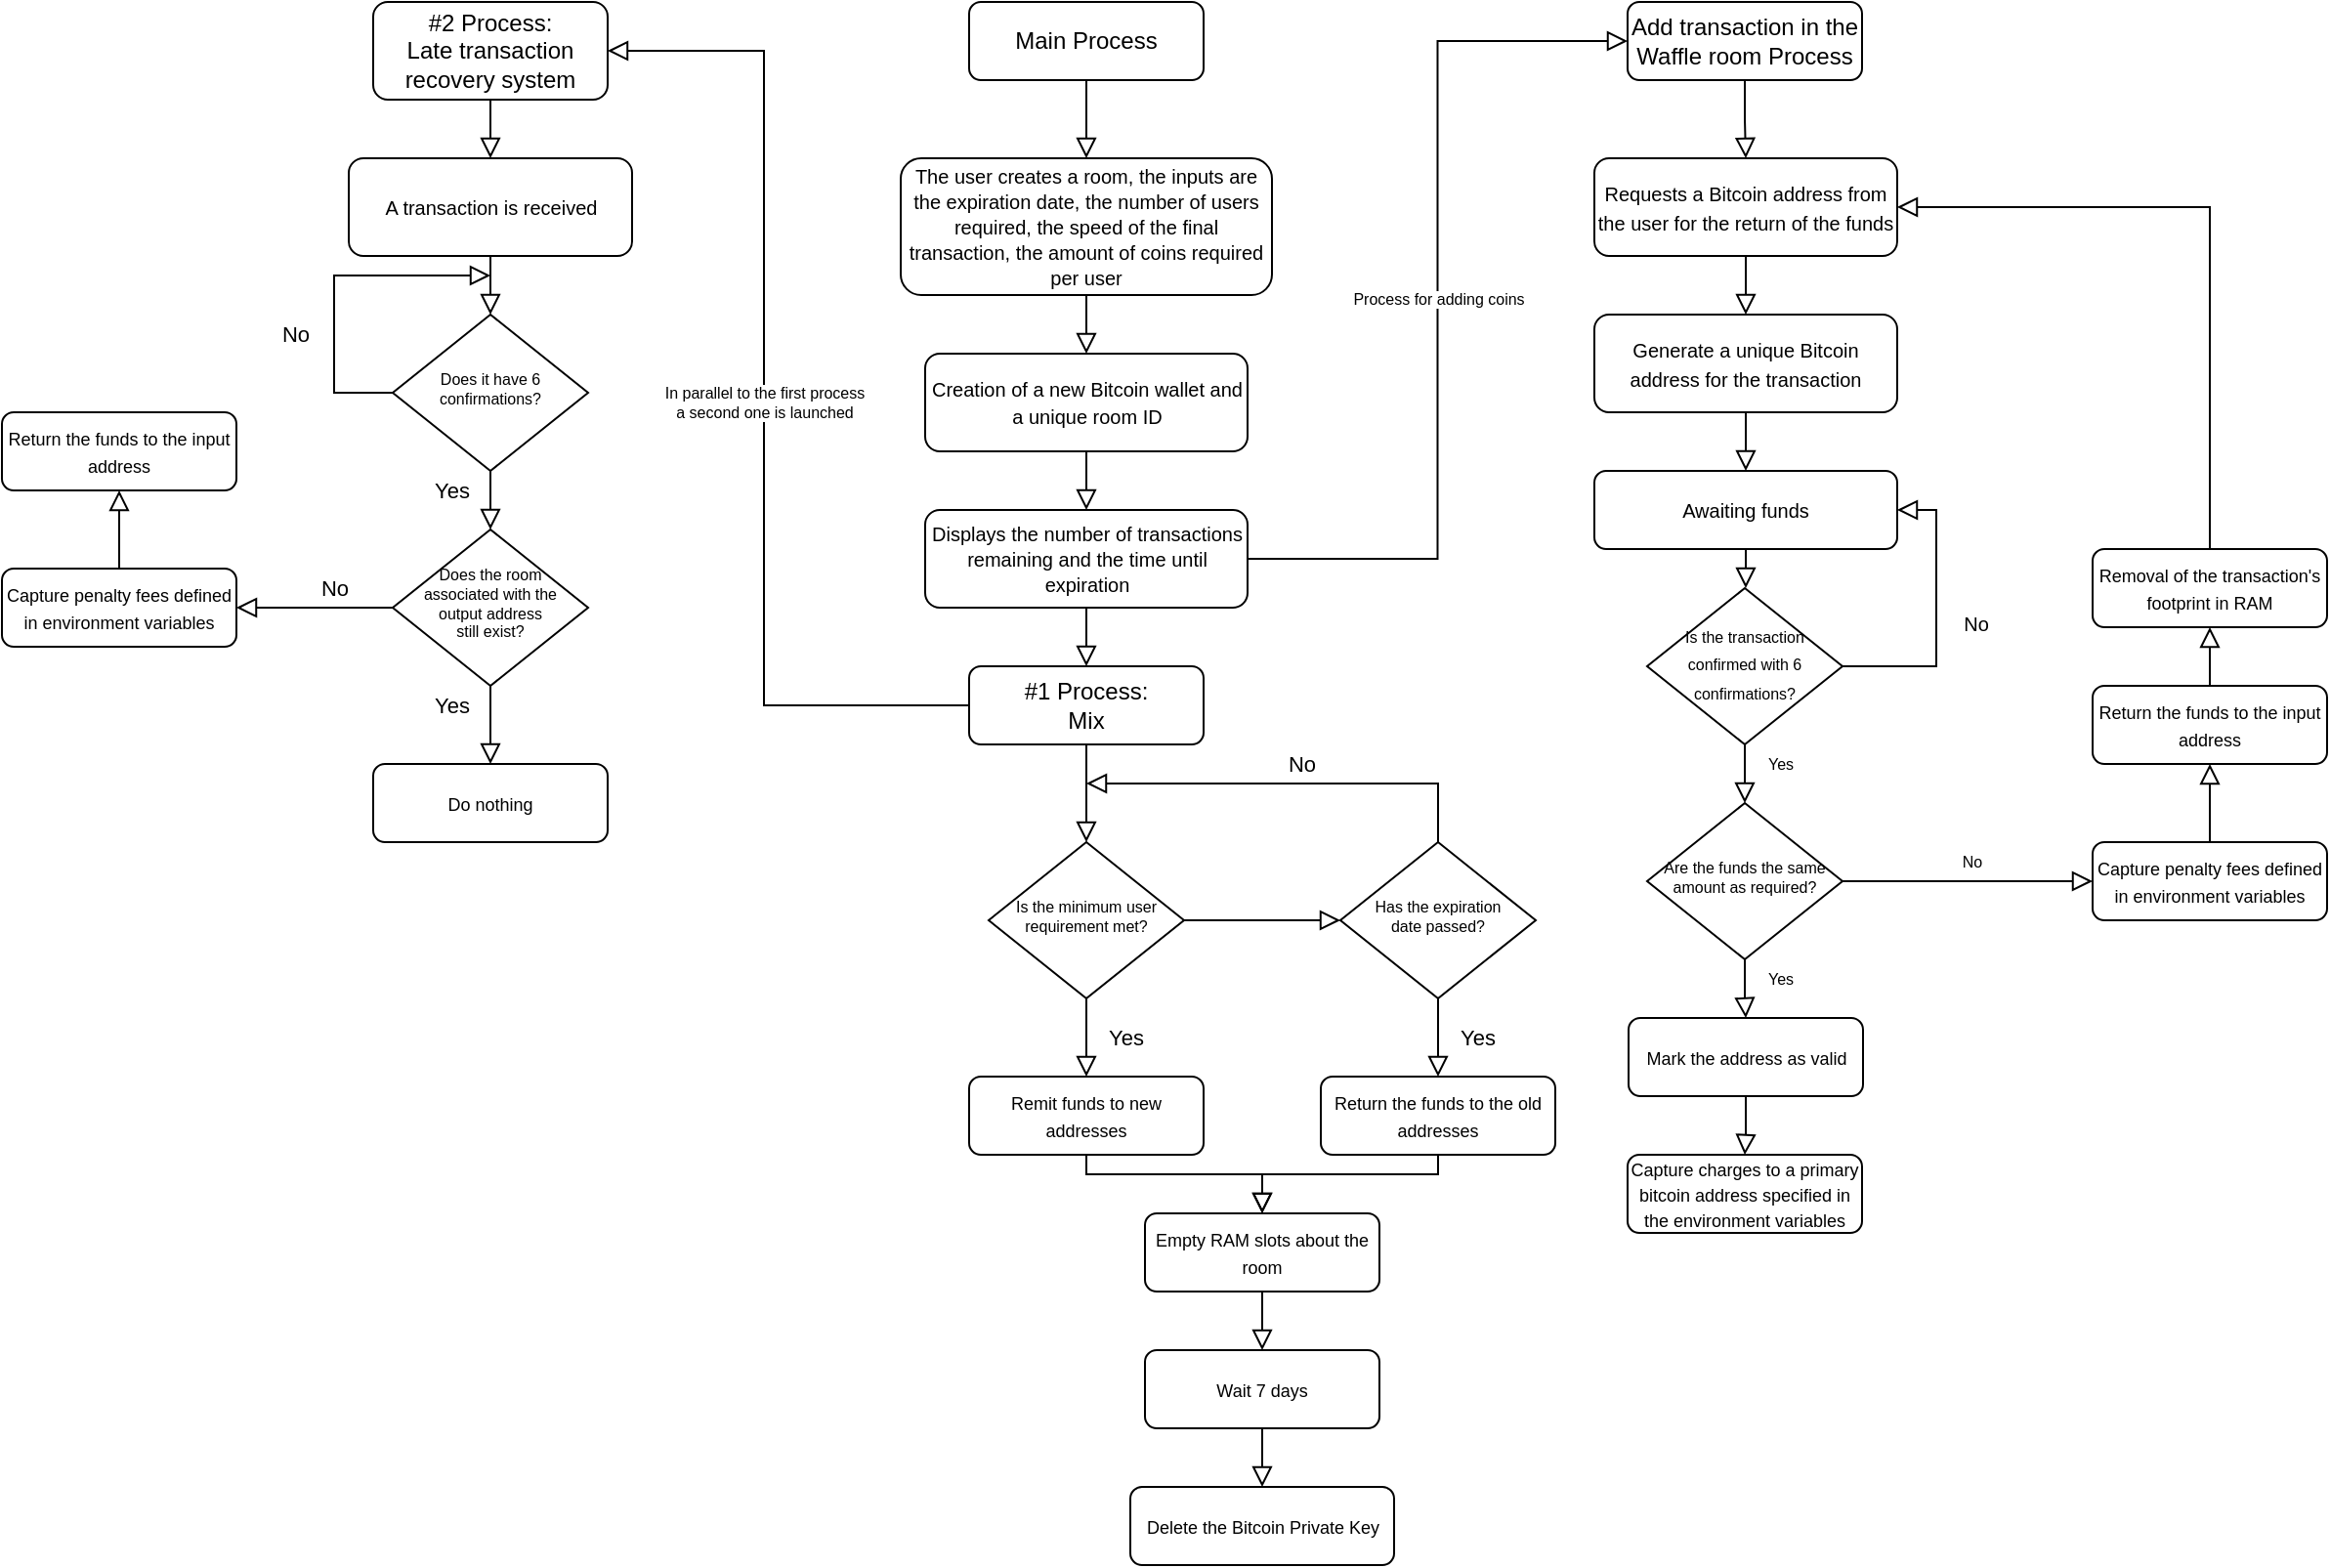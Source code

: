 <mxfile version="15.7.3" type="device"><diagram id="kgpKYQtTHZ0yAKxKKP6v" name="Page-1"><mxGraphModel dx="2765" dy="2125" grid="1" gridSize="10" guides="1" tooltips="1" connect="1" arrows="1" fold="1" page="1" pageScale="1" pageWidth="850" pageHeight="1100" math="0" shadow="0"><root><mxCell id="0"/><mxCell id="1" parent="0"/><mxCell id="l0QlEkkfzaAnWcR7w0K3-1" value="" style="rounded=0;html=1;jettySize=auto;orthogonalLoop=1;fontSize=11;endArrow=block;endFill=0;endSize=8;strokeWidth=1;shadow=0;labelBackgroundColor=none;edgeStyle=orthogonalEdgeStyle;" edge="1" parent="1" source="l0QlEkkfzaAnWcR7w0K3-2" target="l0QlEkkfzaAnWcR7w0K3-5"><mxGeometry relative="1" as="geometry"/></mxCell><mxCell id="l0QlEkkfzaAnWcR7w0K3-91" value="In parallel to the first process&lt;br&gt;a second one is launched" style="edgeStyle=orthogonalEdgeStyle;rounded=0;orthogonalLoop=1;jettySize=auto;html=1;entryX=1;entryY=0.5;entryDx=0;entryDy=0;fontSize=8;endArrow=block;endFill=0;endSize=8;strokeWidth=1;" edge="1" parent="1" source="l0QlEkkfzaAnWcR7w0K3-2" target="l0QlEkkfzaAnWcR7w0K3-90"><mxGeometry relative="1" as="geometry"><Array as="points"><mxPoint x="620" y="510"/><mxPoint x="620" y="175"/></Array></mxGeometry></mxCell><mxCell id="l0QlEkkfzaAnWcR7w0K3-2" value="#1 Process:&lt;br&gt;Mix" style="rounded=1;whiteSpace=wrap;html=1;fontSize=12;glass=0;strokeWidth=1;shadow=0;" vertex="1" parent="1"><mxGeometry x="725" y="490" width="120" height="40" as="geometry"/></mxCell><mxCell id="l0QlEkkfzaAnWcR7w0K3-3" value="Yes" style="rounded=0;html=1;jettySize=auto;orthogonalLoop=1;fontSize=11;endArrow=block;endFill=0;endSize=8;strokeWidth=1;shadow=0;labelBackgroundColor=none;edgeStyle=orthogonalEdgeStyle;entryX=0.5;entryY=0;entryDx=0;entryDy=0;" edge="1" parent="1" source="l0QlEkkfzaAnWcR7w0K3-5" target="l0QlEkkfzaAnWcR7w0K3-24"><mxGeometry y="20" relative="1" as="geometry"><mxPoint as="offset"/><mxPoint x="785" y="700" as="targetPoint"/></mxGeometry></mxCell><mxCell id="l0QlEkkfzaAnWcR7w0K3-18" value="" style="edgeStyle=orthogonalEdgeStyle;rounded=0;orthogonalLoop=1;jettySize=auto;html=1;fontSize=8;endSize=8;endArrow=block;endFill=0;" edge="1" parent="1" source="l0QlEkkfzaAnWcR7w0K3-5" target="l0QlEkkfzaAnWcR7w0K3-17"><mxGeometry relative="1" as="geometry"/></mxCell><mxCell id="l0QlEkkfzaAnWcR7w0K3-5" value="&lt;p style=&quot;line-height: 1.2 ; font-size: 8px&quot;&gt;Is the minimum user requirement met?&lt;/p&gt;" style="rhombus;whiteSpace=wrap;html=1;shadow=0;fontFamily=Helvetica;fontSize=12;align=center;strokeWidth=1;spacing=6;spacingTop=-4;" vertex="1" parent="1"><mxGeometry x="735" y="580" width="100" height="80" as="geometry"/></mxCell><mxCell id="l0QlEkkfzaAnWcR7w0K3-29" style="edgeStyle=orthogonalEdgeStyle;rounded=0;orthogonalLoop=1;jettySize=auto;html=1;entryX=0.5;entryY=0;entryDx=0;entryDy=0;fontSize=11;endArrow=block;endFill=0;endSize=8;strokeWidth=1;" edge="1" parent="1" source="l0QlEkkfzaAnWcR7w0K3-6" target="l0QlEkkfzaAnWcR7w0K3-26"><mxGeometry relative="1" as="geometry"><Array as="points"><mxPoint x="965" y="750"/><mxPoint x="875" y="750"/></Array></mxGeometry></mxCell><mxCell id="l0QlEkkfzaAnWcR7w0K3-6" value="&lt;font style=&quot;font-size: 9px&quot;&gt;Return the funds to the old addresses&lt;/font&gt;" style="rounded=1;whiteSpace=wrap;html=1;fontSize=11;glass=0;strokeWidth=1;shadow=0;verticalAlign=middle;" vertex="1" parent="1"><mxGeometry x="905" y="700" width="120" height="40" as="geometry"/></mxCell><mxCell id="l0QlEkkfzaAnWcR7w0K3-19" value="&lt;font style=&quot;font-size: 11px&quot;&gt;No&lt;/font&gt;" style="edgeStyle=orthogonalEdgeStyle;rounded=0;orthogonalLoop=1;jettySize=auto;html=1;fontSize=8;endArrow=block;endFill=0;endSize=8;" edge="1" parent="1" source="l0QlEkkfzaAnWcR7w0K3-17"><mxGeometry x="-0.048" y="-10" relative="1" as="geometry"><mxPoint x="785" y="550" as="targetPoint"/><Array as="points"><mxPoint x="965" y="550"/></Array><mxPoint as="offset"/></mxGeometry></mxCell><mxCell id="l0QlEkkfzaAnWcR7w0K3-23" value="&lt;font style=&quot;font-size: 11px&quot;&gt;Yes&lt;/font&gt;" style="edgeStyle=orthogonalEdgeStyle;rounded=0;orthogonalLoop=1;jettySize=auto;html=1;entryX=0.5;entryY=0;entryDx=0;entryDy=0;fontSize=9;endArrow=block;endFill=0;strokeWidth=1;endSize=8;" edge="1" parent="1" source="l0QlEkkfzaAnWcR7w0K3-17" target="l0QlEkkfzaAnWcR7w0K3-6"><mxGeometry y="20" relative="1" as="geometry"><mxPoint as="offset"/></mxGeometry></mxCell><mxCell id="l0QlEkkfzaAnWcR7w0K3-17" value="&lt;p style=&quot;line-height: 1.2 ; font-size: 8px&quot;&gt;Has the expiration&lt;br&gt;date passed?&lt;/p&gt;" style="rhombus;whiteSpace=wrap;html=1;shadow=0;fontFamily=Helvetica;fontSize=12;align=center;strokeWidth=1;spacing=6;spacingTop=-4;" vertex="1" parent="1"><mxGeometry x="915" y="580" width="100" height="80" as="geometry"/></mxCell><mxCell id="l0QlEkkfzaAnWcR7w0K3-27" style="edgeStyle=orthogonalEdgeStyle;rounded=0;orthogonalLoop=1;jettySize=auto;html=1;entryX=0.5;entryY=0;entryDx=0;entryDy=0;fontSize=11;endArrow=block;endFill=0;endSize=8;strokeWidth=1;" edge="1" parent="1" source="l0QlEkkfzaAnWcR7w0K3-24" target="l0QlEkkfzaAnWcR7w0K3-26"><mxGeometry relative="1" as="geometry"><Array as="points"><mxPoint x="785" y="750"/><mxPoint x="875" y="750"/></Array></mxGeometry></mxCell><mxCell id="l0QlEkkfzaAnWcR7w0K3-24" value="&lt;font style=&quot;font-size: 9px&quot;&gt;Remit funds to new addresses&lt;/font&gt;" style="rounded=1;whiteSpace=wrap;html=1;fontSize=11;glass=0;strokeWidth=1;shadow=0;verticalAlign=middle;" vertex="1" parent="1"><mxGeometry x="725" y="700" width="120" height="40" as="geometry"/></mxCell><mxCell id="l0QlEkkfzaAnWcR7w0K3-87" value="" style="edgeStyle=orthogonalEdgeStyle;rounded=0;orthogonalLoop=1;jettySize=auto;html=1;fontSize=8;endArrow=block;endFill=0;endSize=8;strokeWidth=1;" edge="1" parent="1" source="l0QlEkkfzaAnWcR7w0K3-26" target="l0QlEkkfzaAnWcR7w0K3-86"><mxGeometry relative="1" as="geometry"/></mxCell><mxCell id="l0QlEkkfzaAnWcR7w0K3-26" value="&lt;font style=&quot;font-size: 9px&quot;&gt;Empty RAM slots about the room&lt;/font&gt;" style="rounded=1;whiteSpace=wrap;html=1;fontSize=11;glass=0;strokeWidth=1;shadow=0;verticalAlign=middle;" vertex="1" parent="1"><mxGeometry x="815" y="770" width="120" height="40" as="geometry"/></mxCell><mxCell id="l0QlEkkfzaAnWcR7w0K3-36" style="edgeStyle=orthogonalEdgeStyle;rounded=0;orthogonalLoop=1;jettySize=auto;html=1;fontSize=11;endArrow=block;endFill=0;endSize=8;strokeWidth=1;" edge="1" parent="1" source="l0QlEkkfzaAnWcR7w0K3-30" target="l0QlEkkfzaAnWcR7w0K3-35"><mxGeometry relative="1" as="geometry"/></mxCell><mxCell id="l0QlEkkfzaAnWcR7w0K3-30" value="Main Process" style="rounded=1;whiteSpace=wrap;html=1;fontSize=12;glass=0;strokeWidth=1;shadow=0;" vertex="1" parent="1"><mxGeometry x="725" y="150" width="120" height="40" as="geometry"/></mxCell><mxCell id="l0QlEkkfzaAnWcR7w0K3-38" value="" style="edgeStyle=orthogonalEdgeStyle;rounded=0;orthogonalLoop=1;jettySize=auto;html=1;fontSize=11;endArrow=block;endFill=0;endSize=8;strokeWidth=1;" edge="1" parent="1" source="l0QlEkkfzaAnWcR7w0K3-35" target="l0QlEkkfzaAnWcR7w0K3-37"><mxGeometry relative="1" as="geometry"/></mxCell><mxCell id="l0QlEkkfzaAnWcR7w0K3-35" value="&lt;font size=&quot;1&quot;&gt;The user creates a room, the inputs are the expiration date, the number of users required, the speed of the final transaction, the amount of coins required per user&lt;br&gt;&lt;/font&gt;" style="rounded=1;whiteSpace=wrap;html=1;fontSize=11;glass=0;strokeWidth=1;shadow=0;verticalAlign=middle;" vertex="1" parent="1"><mxGeometry x="690" y="230" width="190" height="70" as="geometry"/></mxCell><mxCell id="l0QlEkkfzaAnWcR7w0K3-42" value="" style="edgeStyle=orthogonalEdgeStyle;rounded=0;orthogonalLoop=1;jettySize=auto;html=1;fontSize=11;endArrow=block;endFill=0;endSize=8;strokeWidth=1;" edge="1" parent="1" source="l0QlEkkfzaAnWcR7w0K3-37" target="l0QlEkkfzaAnWcR7w0K3-41"><mxGeometry relative="1" as="geometry"/></mxCell><mxCell id="l0QlEkkfzaAnWcR7w0K3-37" value="&lt;font size=&quot;1&quot;&gt;Creation of a new Bitcoin wallet and a unique room ID&lt;br&gt;&lt;/font&gt;" style="rounded=1;whiteSpace=wrap;html=1;fontSize=11;glass=0;strokeWidth=1;shadow=0;verticalAlign=middle;" vertex="1" parent="1"><mxGeometry x="702.5" y="330" width="165" height="50" as="geometry"/></mxCell><mxCell id="l0QlEkkfzaAnWcR7w0K3-45" style="edgeStyle=orthogonalEdgeStyle;rounded=0;orthogonalLoop=1;jettySize=auto;html=1;entryX=0.5;entryY=0;entryDx=0;entryDy=0;fontSize=11;endArrow=block;endFill=0;endSize=8;strokeWidth=1;" edge="1" parent="1" source="l0QlEkkfzaAnWcR7w0K3-41" target="l0QlEkkfzaAnWcR7w0K3-2"><mxGeometry relative="1" as="geometry"/></mxCell><mxCell id="l0QlEkkfzaAnWcR7w0K3-85" value="Process for adding coins" style="edgeStyle=orthogonalEdgeStyle;rounded=0;orthogonalLoop=1;jettySize=auto;html=1;entryX=0;entryY=0.5;entryDx=0;entryDy=0;fontSize=8;endArrow=block;endFill=0;endSize=8;strokeWidth=1;" edge="1" parent="1" source="l0QlEkkfzaAnWcR7w0K3-41" target="l0QlEkkfzaAnWcR7w0K3-46"><mxGeometry relative="1" as="geometry"/></mxCell><mxCell id="l0QlEkkfzaAnWcR7w0K3-41" value="&lt;font size=&quot;1&quot;&gt;Displays the number of transactions remaining and the time until expiration&lt;br&gt;&lt;/font&gt;" style="rounded=1;whiteSpace=wrap;html=1;fontSize=11;glass=0;strokeWidth=1;shadow=0;verticalAlign=middle;" vertex="1" parent="1"><mxGeometry x="702.5" y="410" width="165" height="50" as="geometry"/></mxCell><mxCell id="l0QlEkkfzaAnWcR7w0K3-48" value="" style="edgeStyle=orthogonalEdgeStyle;rounded=0;orthogonalLoop=1;jettySize=auto;html=1;fontSize=11;endArrow=block;endFill=0;endSize=8;strokeWidth=1;" edge="1" parent="1" source="l0QlEkkfzaAnWcR7w0K3-46" target="l0QlEkkfzaAnWcR7w0K3-47"><mxGeometry relative="1" as="geometry"/></mxCell><mxCell id="l0QlEkkfzaAnWcR7w0K3-46" value="Add transaction in the Waffle room Process" style="rounded=1;whiteSpace=wrap;html=1;fontSize=12;glass=0;strokeWidth=1;shadow=0;" vertex="1" parent="1"><mxGeometry x="1062" y="150" width="120" height="40" as="geometry"/></mxCell><mxCell id="l0QlEkkfzaAnWcR7w0K3-52" style="edgeStyle=orthogonalEdgeStyle;rounded=0;orthogonalLoop=1;jettySize=auto;html=1;entryX=0.5;entryY=0;entryDx=0;entryDy=0;fontSize=10;endArrow=block;endFill=0;endSize=8;strokeWidth=1;" edge="1" parent="1" source="l0QlEkkfzaAnWcR7w0K3-47" target="l0QlEkkfzaAnWcR7w0K3-50"><mxGeometry relative="1" as="geometry"/></mxCell><mxCell id="l0QlEkkfzaAnWcR7w0K3-47" value="&lt;font style=&quot;font-size: 10px&quot;&gt;Requests a Bitcoin address from the user for the return of the funds&lt;/font&gt;" style="rounded=1;whiteSpace=wrap;html=1;fontSize=12;glass=0;strokeWidth=1;shadow=0;" vertex="1" parent="1"><mxGeometry x="1045" y="230" width="155" height="50" as="geometry"/></mxCell><mxCell id="l0QlEkkfzaAnWcR7w0K3-58" value="" style="edgeStyle=orthogonalEdgeStyle;rounded=0;orthogonalLoop=1;jettySize=auto;html=1;fontSize=10;endArrow=block;endFill=0;endSize=8;strokeWidth=1;" edge="1" parent="1" source="l0QlEkkfzaAnWcR7w0K3-50" target="l0QlEkkfzaAnWcR7w0K3-57"><mxGeometry relative="1" as="geometry"/></mxCell><mxCell id="l0QlEkkfzaAnWcR7w0K3-50" value="&lt;font style=&quot;font-size: 10px&quot;&gt;Generate a unique Bitcoin address for the transaction&lt;/font&gt;" style="rounded=1;whiteSpace=wrap;html=1;fontSize=12;glass=0;strokeWidth=1;shadow=0;" vertex="1" parent="1"><mxGeometry x="1045" y="310" width="155" height="50" as="geometry"/></mxCell><mxCell id="l0QlEkkfzaAnWcR7w0K3-62" style="edgeStyle=orthogonalEdgeStyle;rounded=0;orthogonalLoop=1;jettySize=auto;html=1;entryX=0.5;entryY=0;entryDx=0;entryDy=0;fontSize=10;endArrow=block;endFill=0;endSize=8;strokeWidth=1;" edge="1" parent="1" source="l0QlEkkfzaAnWcR7w0K3-57" target="l0QlEkkfzaAnWcR7w0K3-61"><mxGeometry relative="1" as="geometry"/></mxCell><mxCell id="l0QlEkkfzaAnWcR7w0K3-57" value="&lt;font style=&quot;font-size: 10px&quot;&gt;Awaiting funds&lt;/font&gt;" style="rounded=1;whiteSpace=wrap;html=1;fontSize=12;glass=0;strokeWidth=1;shadow=0;" vertex="1" parent="1"><mxGeometry x="1045" y="390" width="155" height="40" as="geometry"/></mxCell><mxCell id="l0QlEkkfzaAnWcR7w0K3-63" value="No" style="edgeStyle=orthogonalEdgeStyle;rounded=0;orthogonalLoop=1;jettySize=auto;html=1;entryX=1;entryY=0.5;entryDx=0;entryDy=0;fontSize=10;endArrow=block;endFill=0;endSize=8;strokeWidth=1;" edge="1" parent="1" source="l0QlEkkfzaAnWcR7w0K3-61" target="l0QlEkkfzaAnWcR7w0K3-57"><mxGeometry x="-0.046" y="-20" relative="1" as="geometry"><Array as="points"><mxPoint x="1220" y="490"/><mxPoint x="1220" y="410"/></Array><mxPoint as="offset"/></mxGeometry></mxCell><mxCell id="l0QlEkkfzaAnWcR7w0K3-67" value="Yes" style="edgeStyle=orthogonalEdgeStyle;rounded=0;orthogonalLoop=1;jettySize=auto;html=1;fontSize=8;endArrow=block;endFill=0;endSize=8;strokeWidth=1;" edge="1" parent="1" source="l0QlEkkfzaAnWcR7w0K3-61" target="l0QlEkkfzaAnWcR7w0K3-66"><mxGeometry x="0.2" y="18" relative="1" as="geometry"><mxPoint as="offset"/></mxGeometry></mxCell><mxCell id="l0QlEkkfzaAnWcR7w0K3-61" value="&lt;p style=&quot;line-height: 1.2&quot;&gt;&lt;span style=&quot;font-size: 8px&quot;&gt;Is the transaction confirmed with 6 confirmations?&lt;/span&gt;&lt;/p&gt;" style="rhombus;whiteSpace=wrap;html=1;shadow=0;fontFamily=Helvetica;fontSize=12;align=center;strokeWidth=1;spacing=6;spacingTop=-4;" vertex="1" parent="1"><mxGeometry x="1072" y="450" width="100" height="80" as="geometry"/></mxCell><mxCell id="l0QlEkkfzaAnWcR7w0K3-79" value="Yes" style="edgeStyle=orthogonalEdgeStyle;rounded=0;orthogonalLoop=1;jettySize=auto;html=1;entryX=0.5;entryY=0;entryDx=0;entryDy=0;fontSize=8;endArrow=block;endFill=0;endSize=8;strokeWidth=1;" edge="1" parent="1" source="l0QlEkkfzaAnWcR7w0K3-66" target="l0QlEkkfzaAnWcR7w0K3-78"><mxGeometry x="-0.344" y="18" relative="1" as="geometry"><mxPoint as="offset"/></mxGeometry></mxCell><mxCell id="l0QlEkkfzaAnWcR7w0K3-84" value="No" style="edgeStyle=orthogonalEdgeStyle;rounded=0;orthogonalLoop=1;jettySize=auto;html=1;entryX=0;entryY=0.5;entryDx=0;entryDy=0;fontSize=8;endArrow=block;endFill=0;endSize=8;strokeWidth=1;" edge="1" parent="1" source="l0QlEkkfzaAnWcR7w0K3-66" target="l0QlEkkfzaAnWcR7w0K3-82"><mxGeometry x="0.023" y="10" relative="1" as="geometry"><Array as="points"><mxPoint x="1300" y="600"/></Array><mxPoint as="offset"/></mxGeometry></mxCell><mxCell id="l0QlEkkfzaAnWcR7w0K3-66" value="&lt;p style=&quot;line-height: 1.2 ; font-size: 8px&quot;&gt;Are the funds the same amount as required?&lt;/p&gt;" style="rhombus;whiteSpace=wrap;html=1;shadow=0;fontFamily=Helvetica;fontSize=12;align=center;strokeWidth=1;spacing=6;spacingTop=-4;" vertex="1" parent="1"><mxGeometry x="1072" y="560" width="100" height="80" as="geometry"/></mxCell><mxCell id="l0QlEkkfzaAnWcR7w0K3-75" value="" style="edgeStyle=orthogonalEdgeStyle;rounded=0;orthogonalLoop=1;jettySize=auto;html=1;fontSize=8;endArrow=block;endFill=0;endSize=8;strokeWidth=1;" edge="1" parent="1" source="l0QlEkkfzaAnWcR7w0K3-70" target="l0QlEkkfzaAnWcR7w0K3-74"><mxGeometry relative="1" as="geometry"/></mxCell><mxCell id="l0QlEkkfzaAnWcR7w0K3-70" value="&lt;font style=&quot;font-size: 9px&quot;&gt;Return the funds to the input address&lt;/font&gt;" style="rounded=1;whiteSpace=wrap;html=1;fontSize=11;glass=0;strokeWidth=1;shadow=0;verticalAlign=middle;" vertex="1" parent="1"><mxGeometry x="1300" y="500" width="120" height="40" as="geometry"/></mxCell><mxCell id="l0QlEkkfzaAnWcR7w0K3-76" style="edgeStyle=orthogonalEdgeStyle;rounded=0;orthogonalLoop=1;jettySize=auto;html=1;entryX=1;entryY=0.5;entryDx=0;entryDy=0;fontSize=8;endArrow=block;endFill=0;endSize=8;strokeWidth=1;exitX=0.5;exitY=0;exitDx=0;exitDy=0;" edge="1" parent="1" source="l0QlEkkfzaAnWcR7w0K3-74" target="l0QlEkkfzaAnWcR7w0K3-47"><mxGeometry relative="1" as="geometry"><Array as="points"><mxPoint x="1360" y="255"/></Array></mxGeometry></mxCell><mxCell id="l0QlEkkfzaAnWcR7w0K3-74" value="&lt;font style=&quot;font-size: 9px&quot;&gt;Removal of the transaction's footprint in RAM&lt;/font&gt;" style="rounded=1;whiteSpace=wrap;html=1;fontSize=11;glass=0;strokeWidth=1;shadow=0;verticalAlign=middle;" vertex="1" parent="1"><mxGeometry x="1300" y="430" width="120" height="40" as="geometry"/></mxCell><mxCell id="l0QlEkkfzaAnWcR7w0K3-81" value="" style="edgeStyle=orthogonalEdgeStyle;rounded=0;orthogonalLoop=1;jettySize=auto;html=1;fontSize=8;endArrow=block;endFill=0;endSize=8;strokeWidth=1;" edge="1" parent="1" source="l0QlEkkfzaAnWcR7w0K3-78" target="l0QlEkkfzaAnWcR7w0K3-80"><mxGeometry relative="1" as="geometry"/></mxCell><mxCell id="l0QlEkkfzaAnWcR7w0K3-78" value="&lt;font style=&quot;font-size: 9px&quot;&gt;Mark the address as valid&lt;/font&gt;" style="rounded=1;whiteSpace=wrap;html=1;fontSize=11;glass=0;strokeWidth=1;shadow=0;verticalAlign=middle;" vertex="1" parent="1"><mxGeometry x="1062.5" y="670" width="120" height="40" as="geometry"/></mxCell><mxCell id="l0QlEkkfzaAnWcR7w0K3-80" value="&lt;font style=&quot;font-size: 9px&quot;&gt;Capture charges to a primary bitcoin address specified in the environment variables&lt;/font&gt;" style="rounded=1;whiteSpace=wrap;html=1;fontSize=11;glass=0;strokeWidth=1;shadow=0;verticalAlign=middle;" vertex="1" parent="1"><mxGeometry x="1062" y="740" width="120" height="40" as="geometry"/></mxCell><mxCell id="l0QlEkkfzaAnWcR7w0K3-83" style="edgeStyle=orthogonalEdgeStyle;rounded=0;orthogonalLoop=1;jettySize=auto;html=1;entryX=0.5;entryY=1;entryDx=0;entryDy=0;fontSize=8;endArrow=block;endFill=0;endSize=8;strokeWidth=1;" edge="1" parent="1" source="l0QlEkkfzaAnWcR7w0K3-82" target="l0QlEkkfzaAnWcR7w0K3-70"><mxGeometry relative="1" as="geometry"/></mxCell><mxCell id="l0QlEkkfzaAnWcR7w0K3-82" value="&lt;font style=&quot;font-size: 9px&quot;&gt;Capture penalty fees defined in environment variables&lt;/font&gt;" style="rounded=1;whiteSpace=wrap;html=1;fontSize=11;glass=0;strokeWidth=1;shadow=0;verticalAlign=middle;" vertex="1" parent="1"><mxGeometry x="1300" y="580" width="120" height="40" as="geometry"/></mxCell><mxCell id="l0QlEkkfzaAnWcR7w0K3-89" value="" style="edgeStyle=orthogonalEdgeStyle;rounded=0;orthogonalLoop=1;jettySize=auto;html=1;fontSize=8;endArrow=block;endFill=0;endSize=8;strokeWidth=1;" edge="1" parent="1" source="l0QlEkkfzaAnWcR7w0K3-86" target="l0QlEkkfzaAnWcR7w0K3-88"><mxGeometry relative="1" as="geometry"/></mxCell><mxCell id="l0QlEkkfzaAnWcR7w0K3-86" value="&lt;font style=&quot;font-size: 9px&quot;&gt;Wait 7 days&lt;/font&gt;" style="rounded=1;whiteSpace=wrap;html=1;fontSize=11;glass=0;strokeWidth=1;shadow=0;verticalAlign=middle;" vertex="1" parent="1"><mxGeometry x="815" y="840" width="120" height="40" as="geometry"/></mxCell><mxCell id="l0QlEkkfzaAnWcR7w0K3-88" value="&lt;font style=&quot;font-size: 9px&quot;&gt;Delete the Bitcoin Private Key&lt;/font&gt;" style="rounded=1;whiteSpace=wrap;html=1;fontSize=11;glass=0;strokeWidth=1;shadow=0;verticalAlign=middle;" vertex="1" parent="1"><mxGeometry x="807.5" y="910" width="135" height="40" as="geometry"/></mxCell><mxCell id="l0QlEkkfzaAnWcR7w0K3-93" style="edgeStyle=orthogonalEdgeStyle;rounded=0;orthogonalLoop=1;jettySize=auto;html=1;entryX=0.5;entryY=0;entryDx=0;entryDy=0;fontSize=8;endArrow=block;endFill=0;endSize=8;strokeWidth=1;" edge="1" parent="1" source="l0QlEkkfzaAnWcR7w0K3-90" target="l0QlEkkfzaAnWcR7w0K3-92"><mxGeometry relative="1" as="geometry"/></mxCell><mxCell id="l0QlEkkfzaAnWcR7w0K3-90" value="#2 Process:&lt;br&gt;Late transaction recovery system" style="rounded=1;whiteSpace=wrap;html=1;fontSize=12;glass=0;strokeWidth=1;shadow=0;" vertex="1" parent="1"><mxGeometry x="420" y="150" width="120" height="50" as="geometry"/></mxCell><mxCell id="l0QlEkkfzaAnWcR7w0K3-95" style="edgeStyle=orthogonalEdgeStyle;rounded=0;orthogonalLoop=1;jettySize=auto;html=1;entryX=0.5;entryY=0;entryDx=0;entryDy=0;fontSize=8;endArrow=block;endFill=0;endSize=8;strokeWidth=1;" edge="1" parent="1" source="l0QlEkkfzaAnWcR7w0K3-92" target="l0QlEkkfzaAnWcR7w0K3-94"><mxGeometry relative="1" as="geometry"/></mxCell><mxCell id="l0QlEkkfzaAnWcR7w0K3-92" value="&lt;font size=&quot;1&quot;&gt;A transaction is received&lt;br&gt;&lt;/font&gt;" style="rounded=1;whiteSpace=wrap;html=1;fontSize=11;glass=0;strokeWidth=1;shadow=0;verticalAlign=middle;" vertex="1" parent="1"><mxGeometry x="407.5" y="230" width="145" height="50" as="geometry"/></mxCell><mxCell id="l0QlEkkfzaAnWcR7w0K3-97" value="&lt;font style=&quot;font-size: 11px&quot;&gt;No&lt;/font&gt;" style="edgeStyle=orthogonalEdgeStyle;rounded=0;orthogonalLoop=1;jettySize=auto;html=1;fontSize=8;endArrow=block;endFill=0;endSize=8;strokeWidth=1;exitX=0;exitY=0.5;exitDx=0;exitDy=0;" edge="1" parent="1" source="l0QlEkkfzaAnWcR7w0K3-94"><mxGeometry x="-0.294" y="20" relative="1" as="geometry"><mxPoint x="480" y="290" as="targetPoint"/><Array as="points"><mxPoint x="400" y="350"/><mxPoint x="400" y="290"/></Array><mxPoint as="offset"/></mxGeometry></mxCell><mxCell id="l0QlEkkfzaAnWcR7w0K3-102" value="Yes" style="edgeStyle=orthogonalEdgeStyle;rounded=0;orthogonalLoop=1;jettySize=auto;html=1;fontSize=11;endArrow=block;endFill=0;endSize=8;strokeWidth=1;" edge="1" parent="1" source="l0QlEkkfzaAnWcR7w0K3-94" target="l0QlEkkfzaAnWcR7w0K3-101"><mxGeometry x="0.2" y="-20" relative="1" as="geometry"><mxPoint as="offset"/></mxGeometry></mxCell><mxCell id="l0QlEkkfzaAnWcR7w0K3-94" value="&lt;p style=&quot;line-height: 1.2 ; font-size: 8px&quot;&gt;Does it have 6 confirmations?&lt;/p&gt;" style="rhombus;whiteSpace=wrap;html=1;shadow=0;fontFamily=Helvetica;fontSize=12;align=center;strokeWidth=1;spacing=6;spacingTop=-4;" vertex="1" parent="1"><mxGeometry x="430" y="310" width="100" height="80" as="geometry"/></mxCell><mxCell id="l0QlEkkfzaAnWcR7w0K3-99" value="&lt;font style=&quot;font-size: 9px&quot;&gt;Do nothing&lt;/font&gt;" style="rounded=1;whiteSpace=wrap;html=1;fontSize=11;glass=0;strokeWidth=1;shadow=0;verticalAlign=middle;" vertex="1" parent="1"><mxGeometry x="420" y="540" width="120" height="40" as="geometry"/></mxCell><mxCell id="l0QlEkkfzaAnWcR7w0K3-106" value="No" style="edgeStyle=orthogonalEdgeStyle;rounded=0;orthogonalLoop=1;jettySize=auto;html=1;fontSize=11;endArrow=block;endFill=0;endSize=8;strokeWidth=1;" edge="1" parent="1" source="l0QlEkkfzaAnWcR7w0K3-101" target="l0QlEkkfzaAnWcR7w0K3-105"><mxGeometry x="-0.25" y="-10" relative="1" as="geometry"><mxPoint as="offset"/></mxGeometry></mxCell><mxCell id="l0QlEkkfzaAnWcR7w0K3-107" value="Yes" style="edgeStyle=orthogonalEdgeStyle;rounded=0;orthogonalLoop=1;jettySize=auto;html=1;fontSize=11;endArrow=block;endFill=0;endSize=8;strokeWidth=1;" edge="1" parent="1" source="l0QlEkkfzaAnWcR7w0K3-101" target="l0QlEkkfzaAnWcR7w0K3-99"><mxGeometry x="-0.5" y="-20" relative="1" as="geometry"><mxPoint as="offset"/></mxGeometry></mxCell><mxCell id="l0QlEkkfzaAnWcR7w0K3-101" value="&lt;p style=&quot;line-height: 1.2 ; font-size: 8px&quot;&gt;Does the room associated with the output address&lt;br&gt;still exist?&lt;/p&gt;" style="rhombus;whiteSpace=wrap;html=1;shadow=0;fontFamily=Helvetica;fontSize=12;align=center;strokeWidth=1;spacing=6;spacingTop=-4;" vertex="1" parent="1"><mxGeometry x="430" y="420" width="100" height="80" as="geometry"/></mxCell><mxCell id="l0QlEkkfzaAnWcR7w0K3-103" value="&lt;font style=&quot;font-size: 9px&quot;&gt;Return the funds to the input address&lt;/font&gt;" style="rounded=1;whiteSpace=wrap;html=1;fontSize=11;glass=0;strokeWidth=1;shadow=0;verticalAlign=middle;" vertex="1" parent="1"><mxGeometry x="230" y="360" width="120" height="40" as="geometry"/></mxCell><mxCell id="l0QlEkkfzaAnWcR7w0K3-104" style="edgeStyle=orthogonalEdgeStyle;rounded=0;orthogonalLoop=1;jettySize=auto;html=1;entryX=0.5;entryY=1;entryDx=0;entryDy=0;fontSize=8;endArrow=block;endFill=0;endSize=8;strokeWidth=1;" edge="1" parent="1" source="l0QlEkkfzaAnWcR7w0K3-105" target="l0QlEkkfzaAnWcR7w0K3-103"><mxGeometry relative="1" as="geometry"/></mxCell><mxCell id="l0QlEkkfzaAnWcR7w0K3-105" value="&lt;font style=&quot;font-size: 9px&quot;&gt;Capture penalty fees defined in environment variables&lt;/font&gt;" style="rounded=1;whiteSpace=wrap;html=1;fontSize=11;glass=0;strokeWidth=1;shadow=0;verticalAlign=middle;" vertex="1" parent="1"><mxGeometry x="230" y="440" width="120" height="40" as="geometry"/></mxCell></root></mxGraphModel></diagram></mxfile>